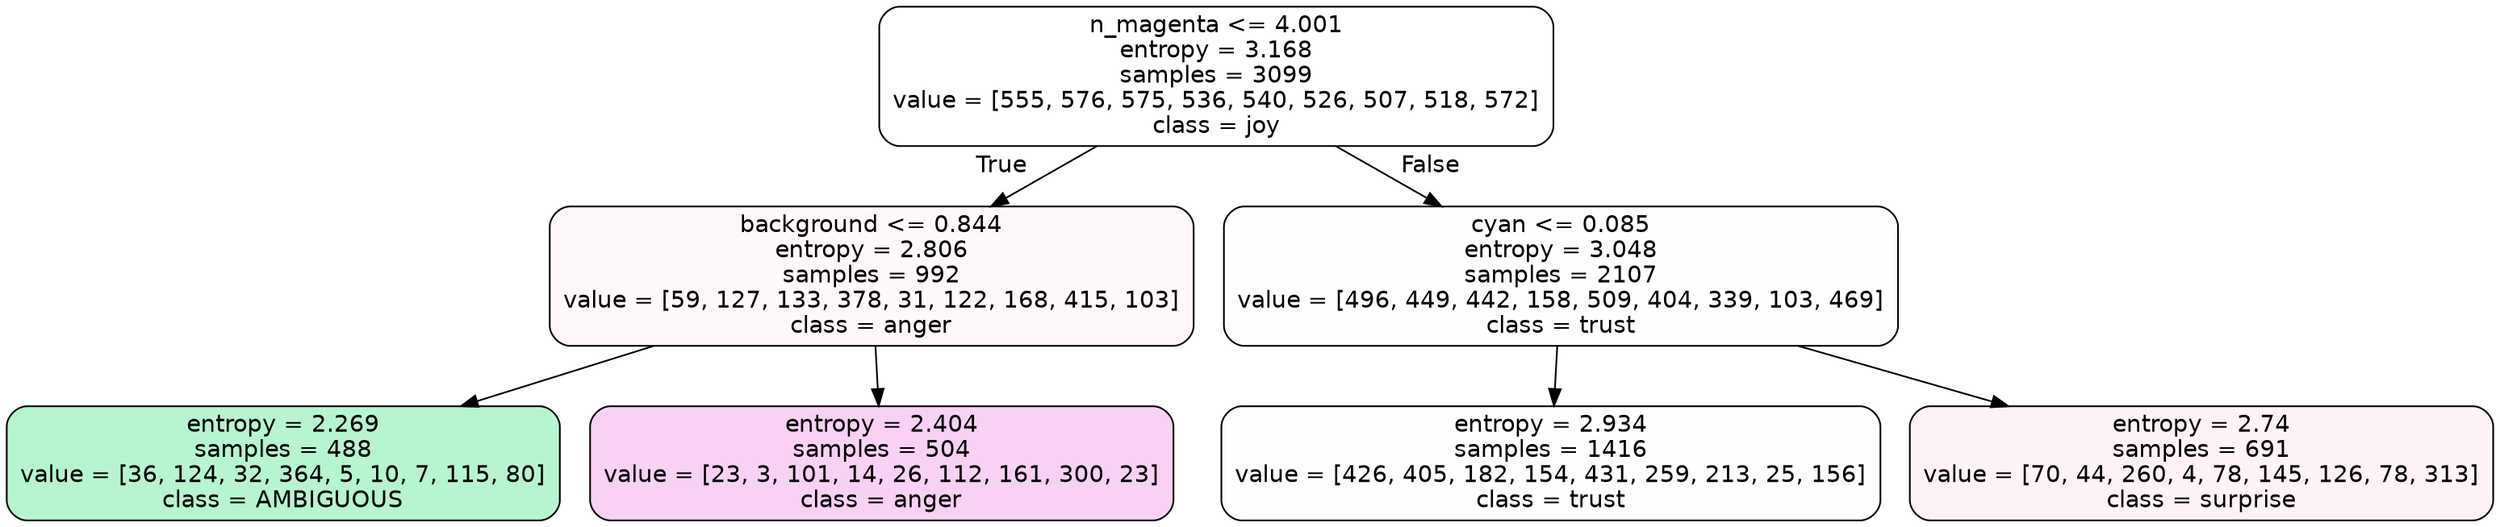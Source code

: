 digraph Tree {
node [shape=box, style="filled, rounded", color="black", fontname=helvetica] ;
edge [fontname=helvetica] ;
0 [label="n_magenta <= 4.001\nentropy = 3.168\nsamples = 3099\nvalue = [555, 576, 575, 536, 540, 526, 507, 518, 572]\nclass = joy", fillcolor="#d7e53900"] ;
1 [label="background <= 0.844\nentropy = 2.806\nsamples = 992\nvalue = [59, 127, 133, 378, 31, 122, 168, 415, 103]\nclass = anger", fillcolor="#e539d708"] ;
0 -> 1 [labeldistance=2.5, labelangle=45, headlabel="True"] ;
2 [label="entropy = 2.269\nsamples = 488\nvalue = [36, 124, 32, 364, 5, 10, 7, 115, 80]\nclass = AMBIGUOUS", fillcolor="#39e5815e"] ;
1 -> 2 ;
3 [label="entropy = 2.404\nsamples = 504\nvalue = [23, 3, 101, 14, 26, 112, 161, 300, 23]\nclass = anger", fillcolor="#e539d73b"] ;
1 -> 3 ;
4 [label="cyan <= 0.085\nentropy = 3.048\nsamples = 2107\nvalue = [496, 449, 442, 158, 509, 404, 339, 103, 469]\nclass = trust", fillcolor="#39d7e501"] ;
0 -> 4 [labeldistance=2.5, labelangle=-45, headlabel="False"] ;
5 [label="entropy = 2.934\nsamples = 1416\nvalue = [426, 405, 182, 154, 431, 259, 213, 25, 156]\nclass = trust", fillcolor="#39d7e501"] ;
4 -> 5 ;
6 [label="entropy = 2.74\nsamples = 691\nvalue = [70, 44, 260, 4, 78, 145, 126, 78, 313]\nclass = surprise", fillcolor="#e5396410"] ;
4 -> 6 ;
}